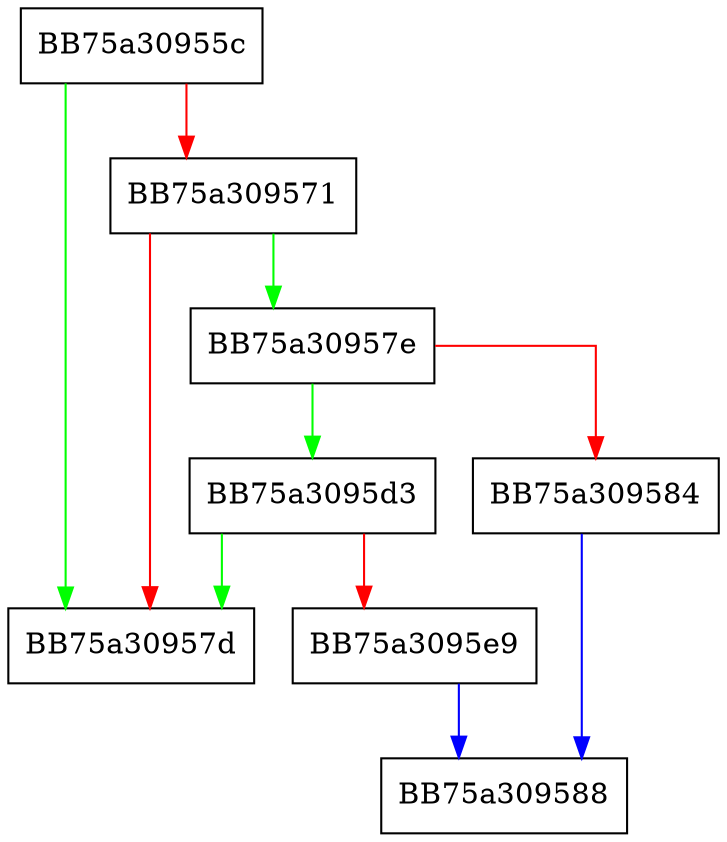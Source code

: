 digraph zeroext_r32 {
  node [shape="box"];
  graph [splines=ortho];
  BB75a30955c -> BB75a30957d [color="green"];
  BB75a30955c -> BB75a309571 [color="red"];
  BB75a309571 -> BB75a30957e [color="green"];
  BB75a309571 -> BB75a30957d [color="red"];
  BB75a30957e -> BB75a3095d3 [color="green"];
  BB75a30957e -> BB75a309584 [color="red"];
  BB75a309584 -> BB75a309588 [color="blue"];
  BB75a3095d3 -> BB75a30957d [color="green"];
  BB75a3095d3 -> BB75a3095e9 [color="red"];
  BB75a3095e9 -> BB75a309588 [color="blue"];
}